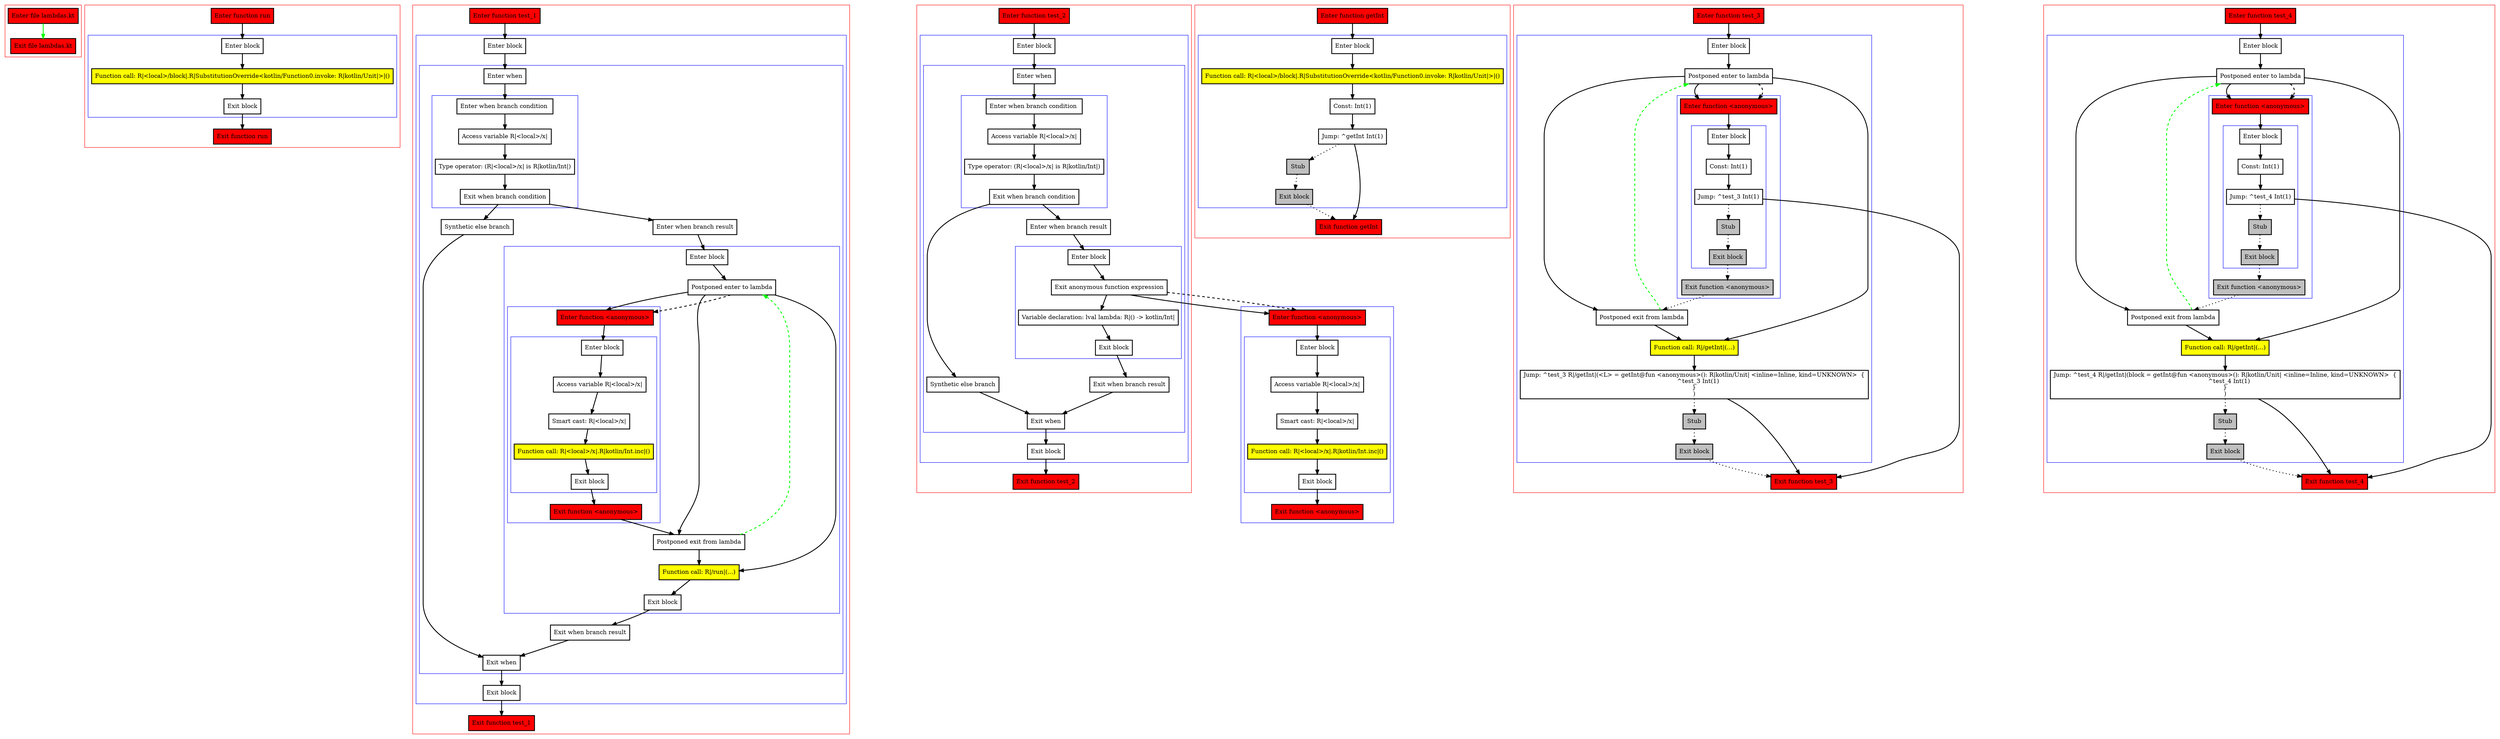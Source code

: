 digraph lambdas_kt {
    graph [nodesep=3]
    node [shape=box penwidth=2]
    edge [penwidth=2]

    subgraph cluster_0 {
        color=red
        0 [label="Enter file lambdas.kt" style="filled" fillcolor=red];
        1 [label="Exit file lambdas.kt" style="filled" fillcolor=red];
    }
    0 -> {1} [color=green];

    subgraph cluster_1 {
        color=red
        2 [label="Enter function run" style="filled" fillcolor=red];
        subgraph cluster_2 {
            color=blue
            3 [label="Enter block"];
            4 [label="Function call: R|<local>/block|.R|SubstitutionOverride<kotlin/Function0.invoke: R|kotlin/Unit|>|()" style="filled" fillcolor=yellow];
            5 [label="Exit block"];
        }
        6 [label="Exit function run" style="filled" fillcolor=red];
    }
    2 -> {3};
    3 -> {4};
    4 -> {5};
    5 -> {6};

    subgraph cluster_3 {
        color=red
        7 [label="Enter function test_1" style="filled" fillcolor=red];
        subgraph cluster_4 {
            color=blue
            8 [label="Enter block"];
            subgraph cluster_5 {
                color=blue
                9 [label="Enter when"];
                subgraph cluster_6 {
                    color=blue
                    10 [label="Enter when branch condition "];
                    11 [label="Access variable R|<local>/x|"];
                    12 [label="Type operator: (R|<local>/x| is R|kotlin/Int|)"];
                    13 [label="Exit when branch condition"];
                }
                14 [label="Synthetic else branch"];
                15 [label="Enter when branch result"];
                subgraph cluster_7 {
                    color=blue
                    16 [label="Enter block"];
                    17 [label="Postponed enter to lambda"];
                    subgraph cluster_8 {
                        color=blue
                        18 [label="Enter function <anonymous>" style="filled" fillcolor=red];
                        subgraph cluster_9 {
                            color=blue
                            19 [label="Enter block"];
                            20 [label="Access variable R|<local>/x|"];
                            21 [label="Smart cast: R|<local>/x|"];
                            22 [label="Function call: R|<local>/x|.R|kotlin/Int.inc|()" style="filled" fillcolor=yellow];
                            23 [label="Exit block"];
                        }
                        24 [label="Exit function <anonymous>" style="filled" fillcolor=red];
                    }
                    25 [label="Postponed exit from lambda"];
                    26 [label="Function call: R|/run|(...)" style="filled" fillcolor=yellow];
                    27 [label="Exit block"];
                }
                28 [label="Exit when branch result"];
                29 [label="Exit when"];
            }
            30 [label="Exit block"];
        }
        31 [label="Exit function test_1" style="filled" fillcolor=red];
    }
    7 -> {8};
    8 -> {9};
    9 -> {10};
    10 -> {11};
    11 -> {12};
    12 -> {13};
    13 -> {14 15};
    14 -> {29};
    15 -> {16};
    16 -> {17};
    17 -> {18 25 26};
    17 -> {18} [style=dashed];
    18 -> {19};
    19 -> {20};
    20 -> {21};
    21 -> {22};
    22 -> {23};
    23 -> {24};
    24 -> {25};
    25 -> {26};
    25 -> {17} [color=green style=dashed];
    26 -> {27};
    27 -> {28};
    28 -> {29};
    29 -> {30};
    30 -> {31};

    subgraph cluster_10 {
        color=red
        32 [label="Enter function test_2" style="filled" fillcolor=red];
        subgraph cluster_11 {
            color=blue
            33 [label="Enter block"];
            subgraph cluster_12 {
                color=blue
                34 [label="Enter when"];
                subgraph cluster_13 {
                    color=blue
                    35 [label="Enter when branch condition "];
                    36 [label="Access variable R|<local>/x|"];
                    37 [label="Type operator: (R|<local>/x| is R|kotlin/Int|)"];
                    38 [label="Exit when branch condition"];
                }
                39 [label="Synthetic else branch"];
                40 [label="Enter when branch result"];
                subgraph cluster_14 {
                    color=blue
                    41 [label="Enter block"];
                    42 [label="Exit anonymous function expression"];
                    43 [label="Variable declaration: lval lambda: R|() -> kotlin/Int|"];
                    44 [label="Exit block"];
                }
                45 [label="Exit when branch result"];
                46 [label="Exit when"];
            }
            47 [label="Exit block"];
        }
        48 [label="Exit function test_2" style="filled" fillcolor=red];
    }
    subgraph cluster_15 {
        color=blue
        49 [label="Enter function <anonymous>" style="filled" fillcolor=red];
        subgraph cluster_16 {
            color=blue
            50 [label="Enter block"];
            51 [label="Access variable R|<local>/x|"];
            52 [label="Smart cast: R|<local>/x|"];
            53 [label="Function call: R|<local>/x|.R|kotlin/Int.inc|()" style="filled" fillcolor=yellow];
            54 [label="Exit block"];
        }
        55 [label="Exit function <anonymous>" style="filled" fillcolor=red];
    }
    32 -> {33};
    33 -> {34};
    34 -> {35};
    35 -> {36};
    36 -> {37};
    37 -> {38};
    38 -> {39 40};
    39 -> {46};
    40 -> {41};
    41 -> {42};
    42 -> {43 49};
    42 -> {49} [style=dashed];
    43 -> {44};
    44 -> {45};
    45 -> {46};
    46 -> {47};
    47 -> {48};
    49 -> {50};
    50 -> {51};
    51 -> {52};
    52 -> {53};
    53 -> {54};
    54 -> {55};

    subgraph cluster_17 {
        color=red
        56 [label="Enter function getInt" style="filled" fillcolor=red];
        subgraph cluster_18 {
            color=blue
            57 [label="Enter block"];
            58 [label="Function call: R|<local>/block|.R|SubstitutionOverride<kotlin/Function0.invoke: R|kotlin/Unit|>|()" style="filled" fillcolor=yellow];
            59 [label="Const: Int(1)"];
            60 [label="Jump: ^getInt Int(1)"];
            61 [label="Stub" style="filled" fillcolor=gray];
            62 [label="Exit block" style="filled" fillcolor=gray];
        }
        63 [label="Exit function getInt" style="filled" fillcolor=red];
    }
    56 -> {57};
    57 -> {58};
    58 -> {59};
    59 -> {60};
    60 -> {63};
    60 -> {61} [style=dotted];
    61 -> {62} [style=dotted];
    62 -> {63} [style=dotted];

    subgraph cluster_19 {
        color=red
        64 [label="Enter function test_3" style="filled" fillcolor=red];
        subgraph cluster_20 {
            color=blue
            65 [label="Enter block"];
            66 [label="Postponed enter to lambda"];
            subgraph cluster_21 {
                color=blue
                67 [label="Enter function <anonymous>" style="filled" fillcolor=red];
                subgraph cluster_22 {
                    color=blue
                    68 [label="Enter block"];
                    69 [label="Const: Int(1)"];
                    70 [label="Jump: ^test_3 Int(1)"];
                    71 [label="Stub" style="filled" fillcolor=gray];
                    72 [label="Exit block" style="filled" fillcolor=gray];
                }
                73 [label="Exit function <anonymous>" style="filled" fillcolor=gray];
            }
            74 [label="Postponed exit from lambda"];
            75 [label="Function call: R|/getInt|(...)" style="filled" fillcolor=yellow];
            76 [label="Jump: ^test_3 R|/getInt|(<L> = getInt@fun <anonymous>(): R|kotlin/Unit| <inline=Inline, kind=UNKNOWN>  {
    ^test_3 Int(1)
}
)"];
            77 [label="Stub" style="filled" fillcolor=gray];
            78 [label="Exit block" style="filled" fillcolor=gray];
        }
        79 [label="Exit function test_3" style="filled" fillcolor=red];
    }
    64 -> {65};
    65 -> {66};
    66 -> {67 74 75};
    66 -> {67} [style=dashed];
    67 -> {68};
    68 -> {69};
    69 -> {70};
    70 -> {79};
    70 -> {71} [style=dotted];
    71 -> {72} [style=dotted];
    72 -> {73} [style=dotted];
    73 -> {74} [style=dotted];
    74 -> {75};
    74 -> {66} [color=green style=dashed];
    75 -> {76};
    76 -> {79};
    76 -> {77} [style=dotted];
    77 -> {78} [style=dotted];
    78 -> {79} [style=dotted];

    subgraph cluster_23 {
        color=red
        80 [label="Enter function test_4" style="filled" fillcolor=red];
        subgraph cluster_24 {
            color=blue
            81 [label="Enter block"];
            82 [label="Postponed enter to lambda"];
            subgraph cluster_25 {
                color=blue
                83 [label="Enter function <anonymous>" style="filled" fillcolor=red];
                subgraph cluster_26 {
                    color=blue
                    84 [label="Enter block"];
                    85 [label="Const: Int(1)"];
                    86 [label="Jump: ^test_4 Int(1)"];
                    87 [label="Stub" style="filled" fillcolor=gray];
                    88 [label="Exit block" style="filled" fillcolor=gray];
                }
                89 [label="Exit function <anonymous>" style="filled" fillcolor=gray];
            }
            90 [label="Postponed exit from lambda"];
            91 [label="Function call: R|/getInt|(...)" style="filled" fillcolor=yellow];
            92 [label="Jump: ^test_4 R|/getInt|(block = getInt@fun <anonymous>(): R|kotlin/Unit| <inline=Inline, kind=UNKNOWN>  {
    ^test_4 Int(1)
}
)"];
            93 [label="Stub" style="filled" fillcolor=gray];
            94 [label="Exit block" style="filled" fillcolor=gray];
        }
        95 [label="Exit function test_4" style="filled" fillcolor=red];
    }
    80 -> {81};
    81 -> {82};
    82 -> {83 90 91};
    82 -> {83} [style=dashed];
    83 -> {84};
    84 -> {85};
    85 -> {86};
    86 -> {95};
    86 -> {87} [style=dotted];
    87 -> {88} [style=dotted];
    88 -> {89} [style=dotted];
    89 -> {90} [style=dotted];
    90 -> {91};
    90 -> {82} [color=green style=dashed];
    91 -> {92};
    92 -> {95};
    92 -> {93} [style=dotted];
    93 -> {94} [style=dotted];
    94 -> {95} [style=dotted];

}
